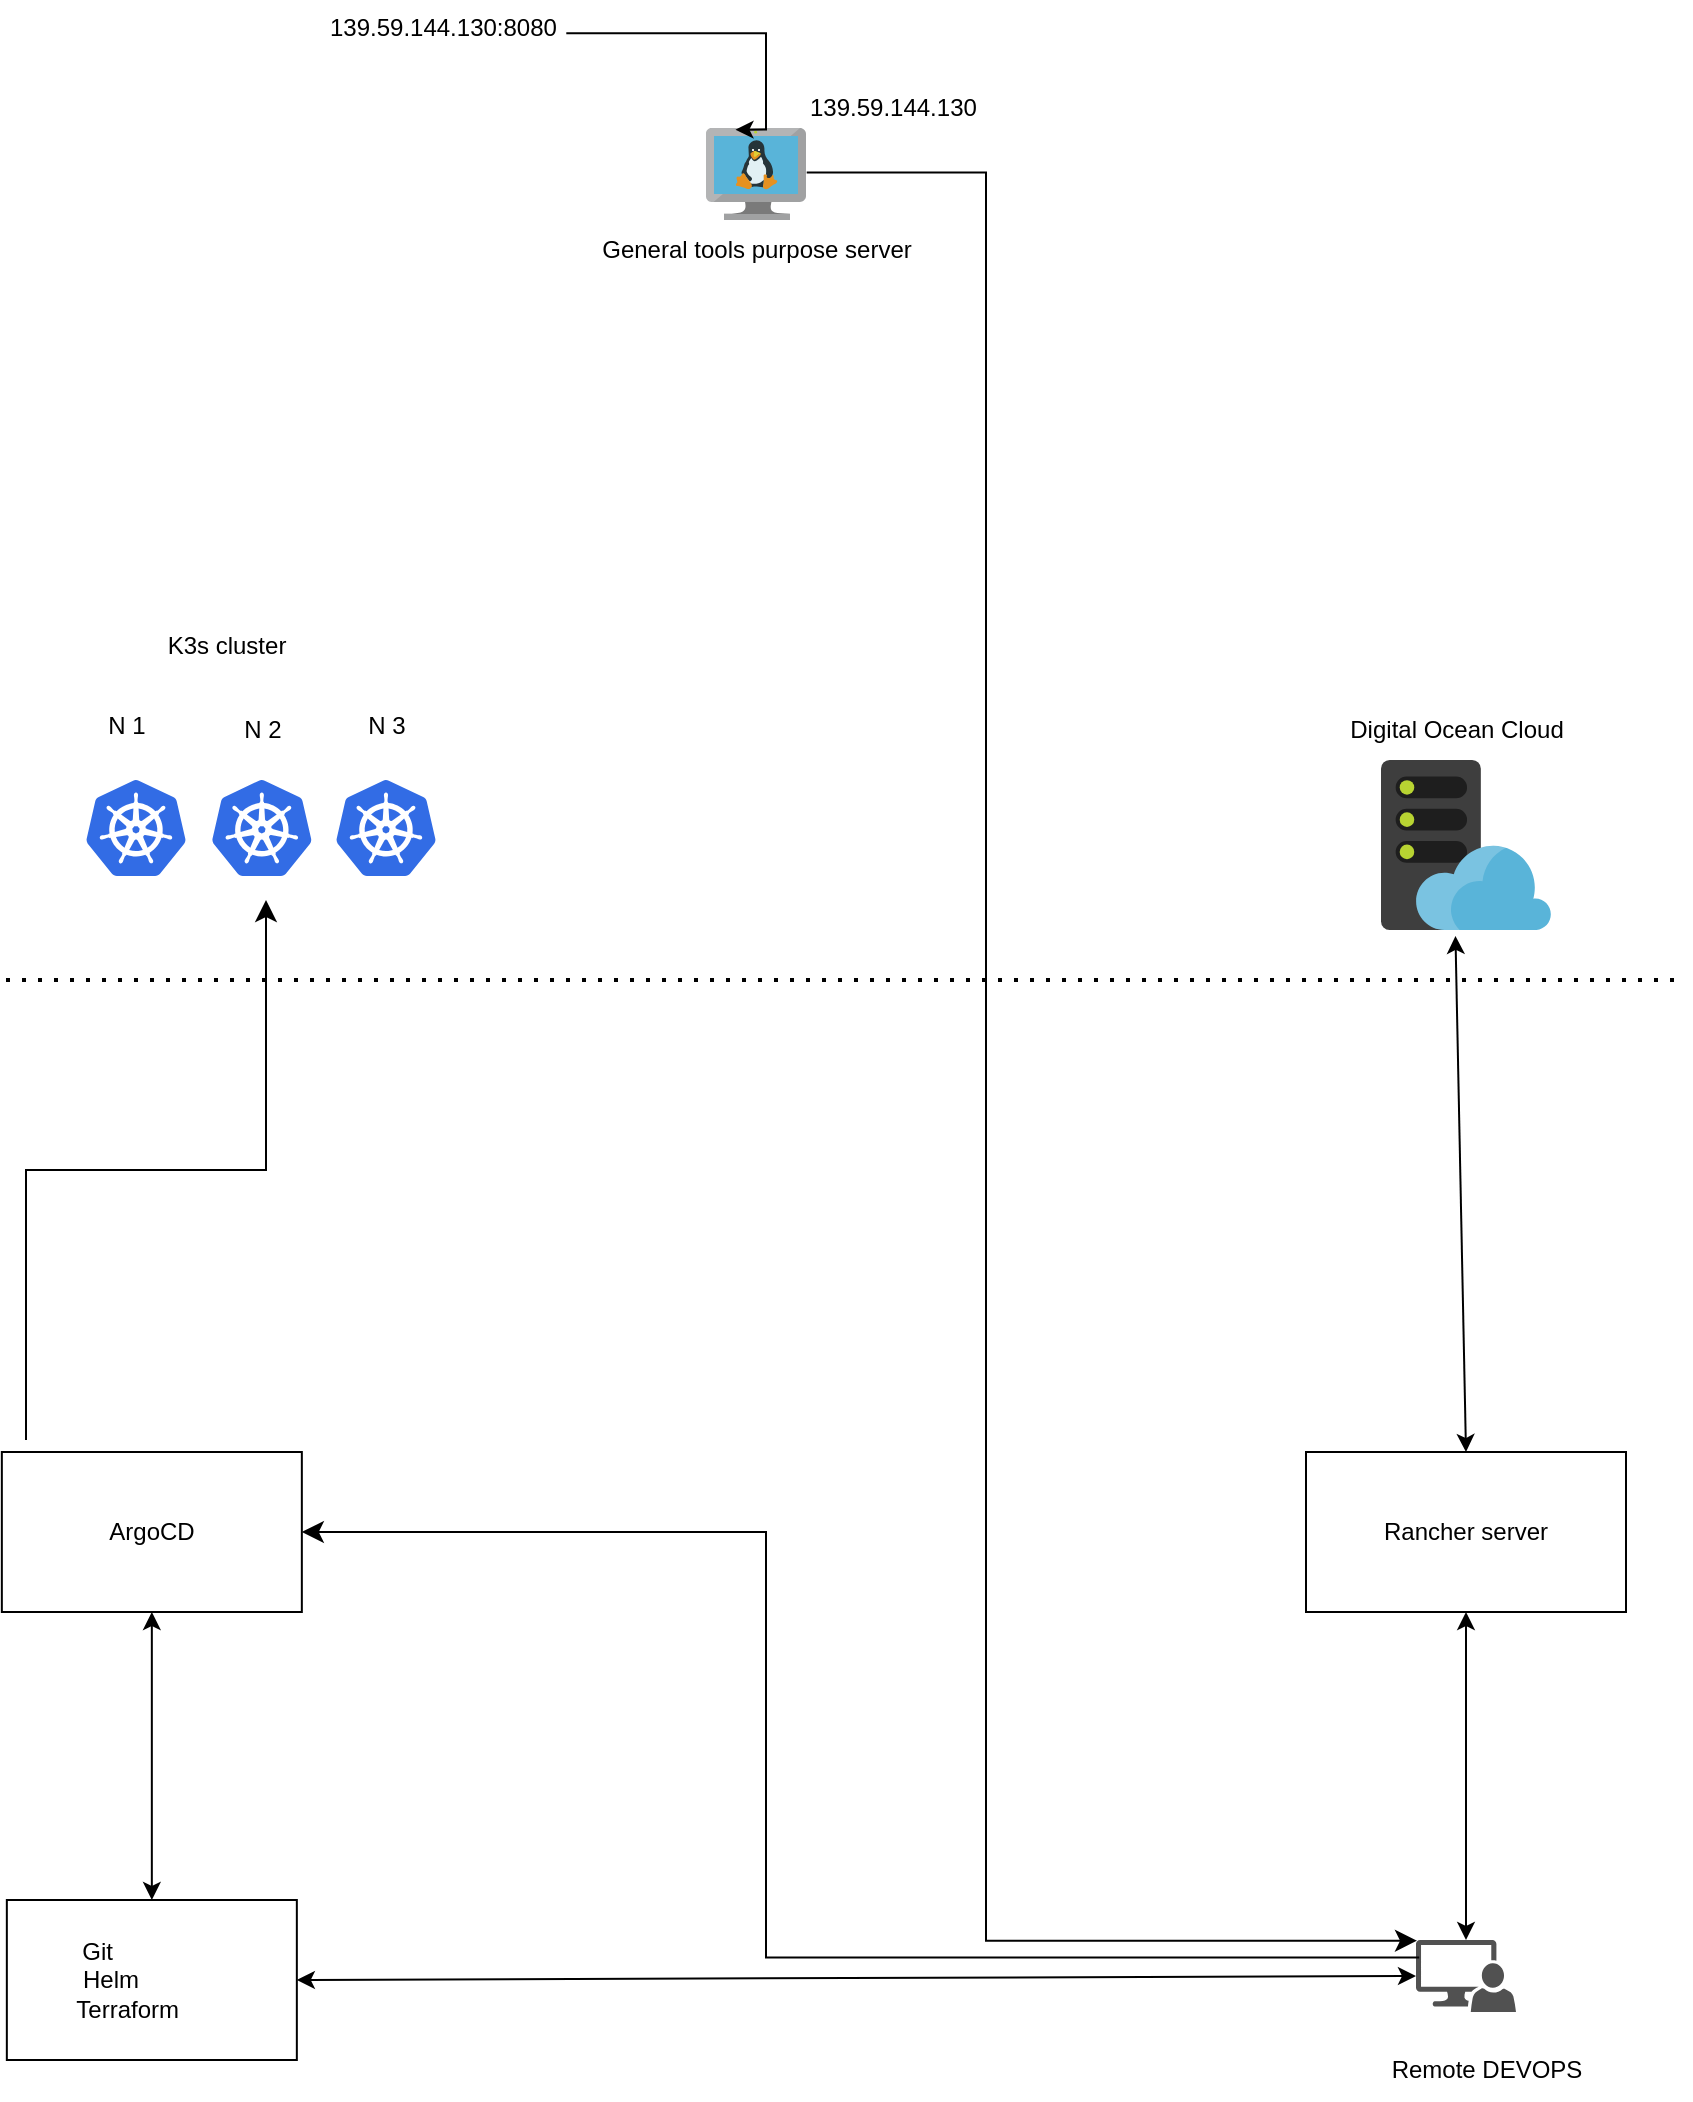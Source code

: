 <mxfile version="23.1.1" type="device">
  <diagram name="Page-1" id="OwgOKVjasO8mrFiFUuZs">
    <mxGraphModel dx="1126" dy="614" grid="1" gridSize="10" guides="1" tooltips="1" connect="1" arrows="1" fold="1" page="1" pageScale="1" pageWidth="850" pageHeight="1100" math="0" shadow="0">
      <root>
        <mxCell id="0" />
        <mxCell id="1" parent="0" />
        <mxCell id="rAPVMXFzXHox8kaVjvSC-9" value="Rancher server" style="rounded=0;whiteSpace=wrap;html=1;" parent="1" vertex="1">
          <mxGeometry x="660" y="736" width="160" height="80" as="geometry" />
        </mxCell>
        <mxCell id="rAPVMXFzXHox8kaVjvSC-10" value="ArgoCD" style="rounded=0;whiteSpace=wrap;html=1;" parent="1" vertex="1">
          <mxGeometry x="7.92" y="736" width="150" height="80" as="geometry" />
        </mxCell>
        <mxCell id="rAPVMXFzXHox8kaVjvSC-11" value="Git&amp;nbsp; &amp;nbsp; &amp;nbsp; &amp;nbsp; &amp;nbsp; &amp;nbsp; &amp;nbsp; &amp;nbsp;&amp;nbsp;&lt;br&gt;&amp;nbsp;Helm&amp;nbsp; &amp;nbsp; &amp;nbsp; &amp;nbsp; &amp;nbsp; &amp;nbsp; &amp;nbsp;&lt;br&gt;Terraform&amp;nbsp; &amp;nbsp; &amp;nbsp; &amp;nbsp;" style="rounded=0;whiteSpace=wrap;html=1;" parent="1" vertex="1">
          <mxGeometry x="10.42" y="960" width="145" height="80" as="geometry" />
        </mxCell>
        <mxCell id="rAPVMXFzXHox8kaVjvSC-16" value="" style="endArrow=none;dashed=1;html=1;dashPattern=1 3;strokeWidth=2;rounded=0;" parent="1" edge="1">
          <mxGeometry width="50" height="50" relative="1" as="geometry">
            <mxPoint x="10" y="500" as="sourcePoint" />
            <mxPoint x="850" y="500" as="targetPoint" />
          </mxGeometry>
        </mxCell>
        <mxCell id="rAPVMXFzXHox8kaVjvSC-22" value="N 1" style="text;html=1;align=center;verticalAlign=middle;resizable=0;points=[];autosize=1;strokeColor=none;fillColor=none;" parent="1" vertex="1">
          <mxGeometry x="50" y="358" width="40" height="30" as="geometry" />
        </mxCell>
        <mxCell id="rAPVMXFzXHox8kaVjvSC-23" value="N 2" style="text;html=1;align=center;verticalAlign=middle;resizable=0;points=[];autosize=1;strokeColor=none;fillColor=none;" parent="1" vertex="1">
          <mxGeometry x="117.92" y="360" width="40" height="30" as="geometry" />
        </mxCell>
        <mxCell id="rAPVMXFzXHox8kaVjvSC-24" value="N 3" style="text;html=1;align=center;verticalAlign=middle;resizable=0;points=[];autosize=1;strokeColor=none;fillColor=none;" parent="1" vertex="1">
          <mxGeometry x="180" y="358" width="40" height="30" as="geometry" />
        </mxCell>
        <mxCell id="rAPVMXFzXHox8kaVjvSC-25" value="Digital Ocean Cloud" style="text;html=1;align=center;verticalAlign=middle;resizable=0;points=[];autosize=1;strokeColor=none;fillColor=none;" parent="1" vertex="1">
          <mxGeometry x="670" y="360" width="130" height="30" as="geometry" />
        </mxCell>
        <mxCell id="rAPVMXFzXHox8kaVjvSC-27" value="Remote DEVOPS" style="text;html=1;align=center;verticalAlign=middle;resizable=0;points=[];autosize=1;strokeColor=none;fillColor=none;" parent="1" vertex="1">
          <mxGeometry x="690" y="1030" width="120" height="30" as="geometry" />
        </mxCell>
        <mxCell id="rAPVMXFzXHox8kaVjvSC-28" value="" style="image;sketch=0;aspect=fixed;html=1;points=[];align=center;fontSize=12;image=img/lib/mscae/Kubernetes.svg;" parent="1" vertex="1">
          <mxGeometry x="50" y="400" width="50" height="48" as="geometry" />
        </mxCell>
        <mxCell id="rAPVMXFzXHox8kaVjvSC-29" value="" style="image;sketch=0;aspect=fixed;html=1;points=[];align=center;fontSize=12;image=img/lib/mscae/Kubernetes.svg;" parent="1" vertex="1">
          <mxGeometry x="112.92" y="400" width="50" height="48" as="geometry" />
        </mxCell>
        <mxCell id="rAPVMXFzXHox8kaVjvSC-30" value="" style="image;sketch=0;aspect=fixed;html=1;points=[];align=center;fontSize=12;image=img/lib/mscae/Kubernetes.svg;" parent="1" vertex="1">
          <mxGeometry x="175" y="400" width="50" height="48" as="geometry" />
        </mxCell>
        <mxCell id="rAPVMXFzXHox8kaVjvSC-31" value="K3s cluster" style="text;html=1;align=center;verticalAlign=middle;resizable=0;points=[];autosize=1;strokeColor=none;fillColor=none;" parent="1" vertex="1">
          <mxGeometry x="80" y="318" width="80" height="30" as="geometry" />
        </mxCell>
        <mxCell id="rAPVMXFzXHox8kaVjvSC-32" value="" style="sketch=0;pointerEvents=1;shadow=0;dashed=0;html=1;strokeColor=none;labelPosition=center;verticalLabelPosition=bottom;verticalAlign=top;align=center;fillColor=#515151;shape=mxgraph.mscae.system_center.admin_console" parent="1" vertex="1">
          <mxGeometry x="715" y="980" width="50" height="36" as="geometry" />
        </mxCell>
        <mxCell id="rAPVMXFzXHox8kaVjvSC-33" value="" style="image;sketch=0;aspect=fixed;html=1;points=[];align=center;fontSize=12;image=img/lib/mscae/VM_Linux.svg;" parent="1" vertex="1">
          <mxGeometry x="360" y="74" width="50" height="46" as="geometry" />
        </mxCell>
        <mxCell id="rAPVMXFzXHox8kaVjvSC-34" value="General tools purpose server" style="text;html=1;align=center;verticalAlign=middle;resizable=0;points=[];autosize=1;strokeColor=none;fillColor=none;" parent="1" vertex="1">
          <mxGeometry x="295" y="120" width="180" height="30" as="geometry" />
        </mxCell>
        <mxCell id="rAPVMXFzXHox8kaVjvSC-35" value="" style="endArrow=classic;startArrow=classic;html=1;rounded=0;exitX=0.5;exitY=1;exitDx=0;exitDy=0;entryX=0.5;entryY=0;entryDx=0;entryDy=0;" parent="1" source="rAPVMXFzXHox8kaVjvSC-10" target="rAPVMXFzXHox8kaVjvSC-11" edge="1">
          <mxGeometry width="50" height="50" relative="1" as="geometry">
            <mxPoint x="440" y="880" as="sourcePoint" />
            <mxPoint x="490" y="830" as="targetPoint" />
          </mxGeometry>
        </mxCell>
        <mxCell id="rAPVMXFzXHox8kaVjvSC-39" value="" style="image;sketch=0;aspect=fixed;html=1;points=[];align=center;fontSize=12;image=img/lib/mscae/WebHosting.svg;" parent="1" vertex="1">
          <mxGeometry x="697.5" y="390" width="85" height="85" as="geometry" />
        </mxCell>
        <mxCell id="rAPVMXFzXHox8kaVjvSC-40" value="" style="endArrow=classic;startArrow=classic;html=1;rounded=0;entryX=0.438;entryY=1.035;entryDx=0;entryDy=0;entryPerimeter=0;exitX=0.5;exitY=0;exitDx=0;exitDy=0;" parent="1" source="rAPVMXFzXHox8kaVjvSC-9" target="rAPVMXFzXHox8kaVjvSC-39" edge="1">
          <mxGeometry width="50" height="50" relative="1" as="geometry">
            <mxPoint x="440" y="730" as="sourcePoint" />
            <mxPoint x="490" y="680" as="targetPoint" />
          </mxGeometry>
        </mxCell>
        <mxCell id="rAPVMXFzXHox8kaVjvSC-41" value="" style="endArrow=classic;startArrow=classic;html=1;rounded=0;exitX=0.5;exitY=0;exitDx=0;exitDy=0;exitPerimeter=0;entryX=0.5;entryY=1;entryDx=0;entryDy=0;" parent="1" source="rAPVMXFzXHox8kaVjvSC-32" target="rAPVMXFzXHox8kaVjvSC-9" edge="1">
          <mxGeometry width="50" height="50" relative="1" as="geometry">
            <mxPoint x="440" y="730" as="sourcePoint" />
            <mxPoint x="490" y="680" as="targetPoint" />
          </mxGeometry>
        </mxCell>
        <mxCell id="rAPVMXFzXHox8kaVjvSC-44" value="" style="endArrow=classic;startArrow=classic;html=1;rounded=0;entryX=0;entryY=0.5;entryDx=0;entryDy=0;entryPerimeter=0;exitX=1;exitY=0.5;exitDx=0;exitDy=0;" parent="1" source="rAPVMXFzXHox8kaVjvSC-11" target="rAPVMXFzXHox8kaVjvSC-32" edge="1">
          <mxGeometry width="50" height="50" relative="1" as="geometry">
            <mxPoint x="440" y="880" as="sourcePoint" />
            <mxPoint x="490" y="830" as="targetPoint" />
          </mxGeometry>
        </mxCell>
        <mxCell id="rAPVMXFzXHox8kaVjvSC-46" value="" style="edgeStyle=elbowEdgeStyle;elbow=horizontal;endArrow=classic;html=1;curved=0;rounded=0;endSize=8;startSize=8;exitX=0.032;exitY=0.244;exitDx=0;exitDy=0;exitPerimeter=0;entryX=1;entryY=0.5;entryDx=0;entryDy=0;" parent="1" source="rAPVMXFzXHox8kaVjvSC-32" target="rAPVMXFzXHox8kaVjvSC-10" edge="1">
          <mxGeometry width="50" height="50" relative="1" as="geometry">
            <mxPoint x="440" y="730" as="sourcePoint" />
            <mxPoint x="490" y="680" as="targetPoint" />
            <Array as="points">
              <mxPoint x="390" y="870" />
            </Array>
          </mxGeometry>
        </mxCell>
        <mxCell id="rAPVMXFzXHox8kaVjvSC-47" value="" style="edgeStyle=elbowEdgeStyle;elbow=vertical;endArrow=classic;html=1;curved=0;rounded=0;endSize=8;startSize=8;" parent="1" edge="1">
          <mxGeometry width="50" height="50" relative="1" as="geometry">
            <mxPoint x="20" y="730" as="sourcePoint" />
            <mxPoint x="140" y="460" as="targetPoint" />
          </mxGeometry>
        </mxCell>
        <mxCell id="rAPVMXFzXHox8kaVjvSC-48" value="" style="edgeStyle=elbowEdgeStyle;elbow=horizontal;endArrow=classic;html=1;curved=0;rounded=0;endSize=8;startSize=8;exitX=1.007;exitY=0.485;exitDx=0;exitDy=0;exitPerimeter=0;entryX=0.01;entryY=0.01;entryDx=0;entryDy=0;entryPerimeter=0;" parent="1" source="rAPVMXFzXHox8kaVjvSC-33" target="rAPVMXFzXHox8kaVjvSC-32" edge="1">
          <mxGeometry width="50" height="50" relative="1" as="geometry">
            <mxPoint x="440" y="440" as="sourcePoint" />
            <mxPoint x="550" y="680" as="targetPoint" />
            <Array as="points">
              <mxPoint x="500" y="580" />
            </Array>
          </mxGeometry>
        </mxCell>
        <UserObject label="139.59.144.130:8080" link="https://139.59.144.130:8080" id="dKUtIY8mFOcJVoFUgnIn-1">
          <mxCell style="text;whiteSpace=wrap;html=1;" vertex="1" parent="1">
            <mxGeometry x="170" y="10" width="150" height="20" as="geometry" />
          </mxCell>
        </UserObject>
        <mxCell id="dKUtIY8mFOcJVoFUgnIn-3" style="edgeStyle=orthogonalEdgeStyle;rounded=0;orthogonalLoop=1;jettySize=auto;html=1;exitX=0.801;exitY=0.832;exitDx=0;exitDy=0;entryX=0.295;entryY=0.018;entryDx=0;entryDy=0;entryPerimeter=0;exitPerimeter=0;" edge="1" parent="1" source="dKUtIY8mFOcJVoFUgnIn-1" target="rAPVMXFzXHox8kaVjvSC-33">
          <mxGeometry relative="1" as="geometry">
            <Array as="points">
              <mxPoint x="390" y="27" />
              <mxPoint x="390" y="75" />
            </Array>
          </mxGeometry>
        </mxCell>
        <UserObject label="139.59.144.130" link="ssh root@139.59.144.130" id="dKUtIY8mFOcJVoFUgnIn-4">
          <mxCell style="text;whiteSpace=wrap;html=1;" vertex="1" parent="1">
            <mxGeometry x="410" y="50" width="150" height="40" as="geometry" />
          </mxCell>
        </UserObject>
      </root>
    </mxGraphModel>
  </diagram>
</mxfile>
